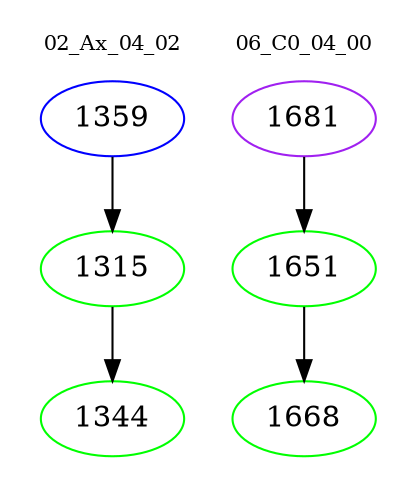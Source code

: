 digraph{
subgraph cluster_0 {
color = white
label = "02_Ax_04_02";
fontsize=10;
T0_1359 [label="1359", color="blue"]
T0_1359 -> T0_1315 [color="black"]
T0_1315 [label="1315", color="green"]
T0_1315 -> T0_1344 [color="black"]
T0_1344 [label="1344", color="green"]
}
subgraph cluster_1 {
color = white
label = "06_C0_04_00";
fontsize=10;
T1_1681 [label="1681", color="purple"]
T1_1681 -> T1_1651 [color="black"]
T1_1651 [label="1651", color="green"]
T1_1651 -> T1_1668 [color="black"]
T1_1668 [label="1668", color="green"]
}
}
